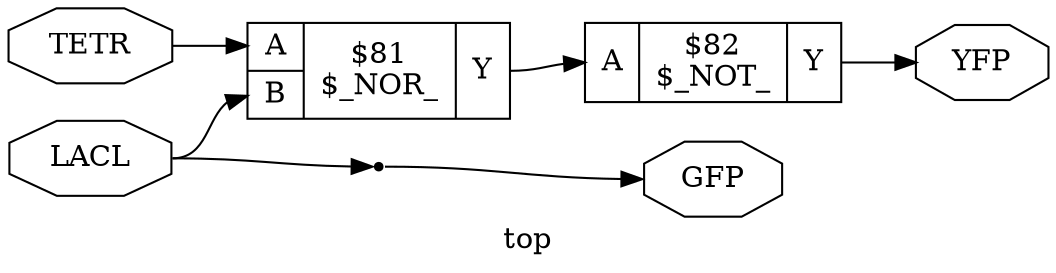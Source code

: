 digraph "top" {
label="top";
rankdir="LR";
remincross=true;
n2 [ shape=octagon, label="GFP", color="black", fontcolor="black"];
n3 [ shape=octagon, label="LACL", color="black", fontcolor="black"];
n4 [ shape=octagon, label="TETR", color="black", fontcolor="black"];
n5 [ shape=octagon, label="YFP", color="black", fontcolor="black"];
c9 [ shape=record, label="{{<p6> A|<p7> B}|$81\n$_NOR_|{<p8> Y}}",  ];
c10 [ shape=record, label="{{<p6> A}|$82\n$_NOT_|{<p8> Y}}",  ];
x0 [shape=point, ];
c9:p8:e -> c10:p6:w [color="black", fontcolor="black", label=""];
x0:e -> n2:w [color="black", fontcolor="black", label=""];
n3:e -> c9:p7:w [color="black", fontcolor="black", label=""];
n3:e -> x0:w [color="black", fontcolor="black", label=""];
n4:e -> c9:p6:w [color="black", fontcolor="black", label=""];
c10:p8:e -> n5:w [color="black", fontcolor="black", label=""];
}
